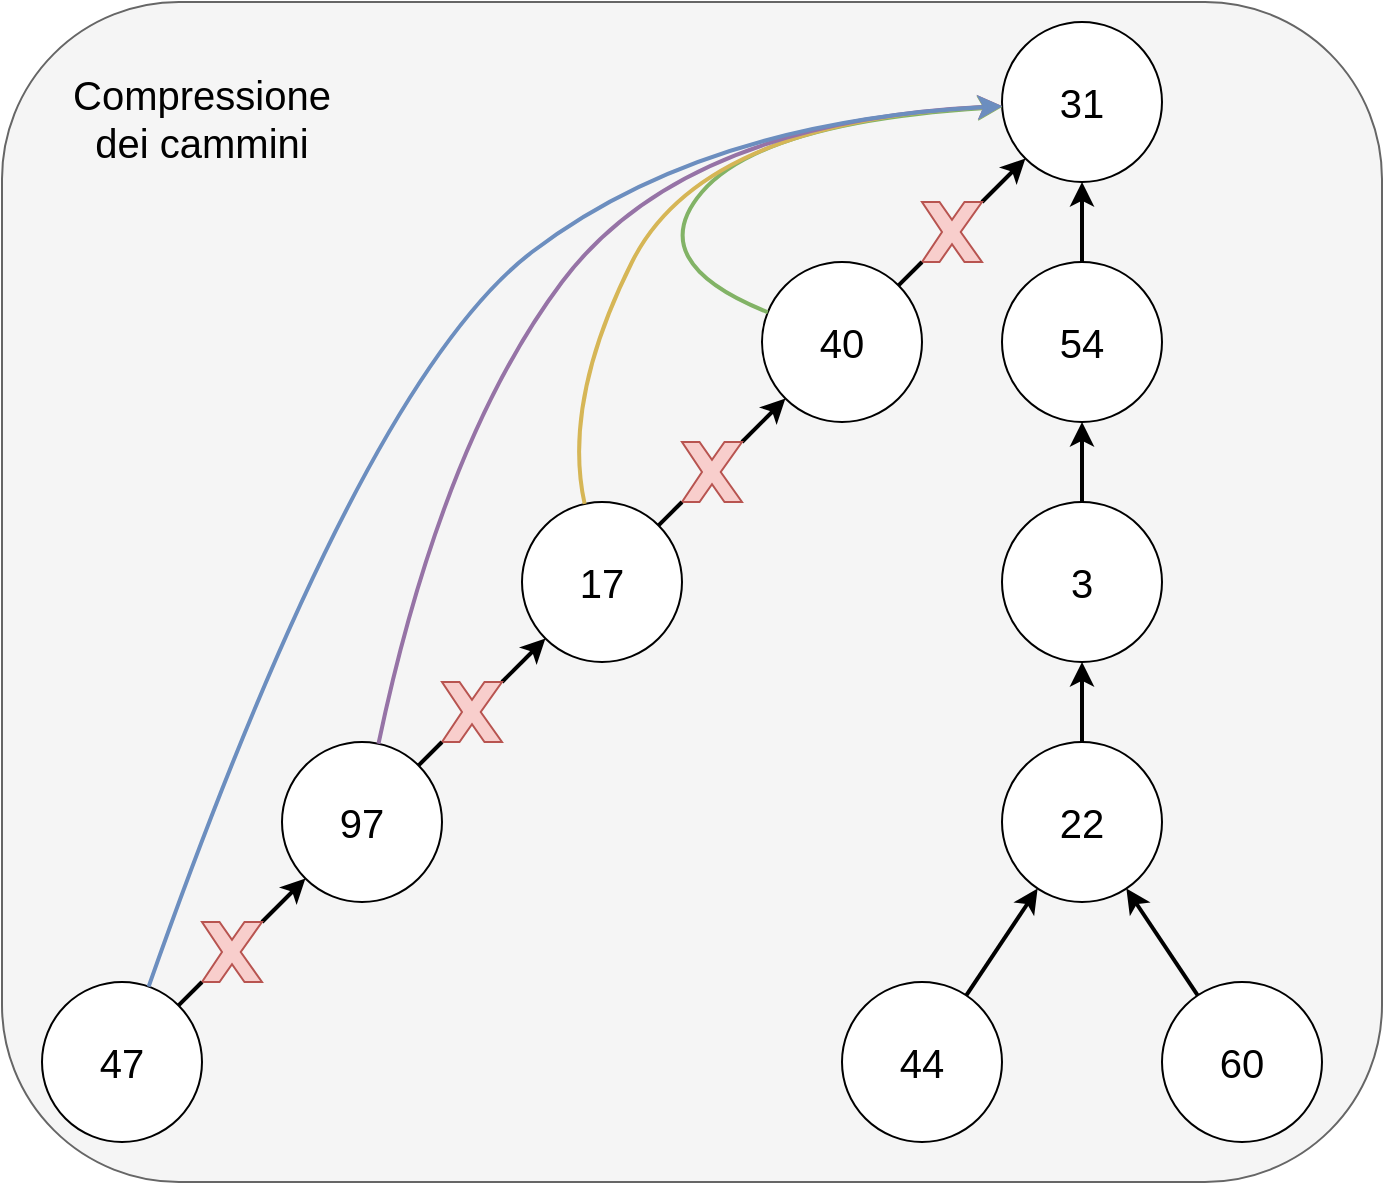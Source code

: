 <mxfile version="18.1.2" type="device"><diagram id="wwuY2fzmMhzjwgIrpU_7" name="Page-1"><mxGraphModel dx="758" dy="756" grid="1" gridSize="10" guides="1" tooltips="1" connect="1" arrows="1" fold="1" page="1" pageScale="1" pageWidth="850" pageHeight="1100" math="0" shadow="0"><root><mxCell id="0"/><mxCell id="1" parent="0"/><mxCell id="JtY8ln1ZvBQLXzFD67N4-19" value="" style="rounded=1;whiteSpace=wrap;html=1;fontSize=20;fillColor=#f5f5f5;fontColor=#333333;strokeColor=#666666;" vertex="1" parent="1"><mxGeometry x="60" y="70" width="690" height="590" as="geometry"/></mxCell><mxCell id="JtY8ln1ZvBQLXzFD67N4-1" value="31" style="ellipse;whiteSpace=wrap;html=1;aspect=fixed;fontSize=20;" vertex="1" parent="1"><mxGeometry x="560" y="80" width="80" height="80" as="geometry"/></mxCell><mxCell id="JtY8ln1ZvBQLXzFD67N4-2" value="17" style="ellipse;whiteSpace=wrap;html=1;aspect=fixed;fontSize=20;" vertex="1" parent="1"><mxGeometry x="320" y="320" width="80" height="80" as="geometry"/></mxCell><mxCell id="JtY8ln1ZvBQLXzFD67N4-3" value="40" style="ellipse;whiteSpace=wrap;html=1;aspect=fixed;fontSize=20;" vertex="1" parent="1"><mxGeometry x="440" y="200" width="80" height="80" as="geometry"/></mxCell><mxCell id="JtY8ln1ZvBQLXzFD67N4-5" value="" style="endArrow=classic;html=1;rounded=0;fontSize=20;strokeWidth=2;startArrow=none;" edge="1" parent="1" source="JtY8ln1ZvBQLXzFD67N4-43" target="JtY8ln1ZvBQLXzFD67N4-3"><mxGeometry width="50" height="50" relative="1" as="geometry"><mxPoint x="350" y="380" as="sourcePoint"/><mxPoint x="400" y="330" as="targetPoint"/></mxGeometry></mxCell><mxCell id="JtY8ln1ZvBQLXzFD67N4-6" value="" style="endArrow=classic;html=1;rounded=0;fontSize=20;strokeWidth=2;startArrow=none;" edge="1" parent="1" source="JtY8ln1ZvBQLXzFD67N4-45" target="JtY8ln1ZvBQLXzFD67N4-1"><mxGeometry width="50" height="50" relative="1" as="geometry"><mxPoint x="380" y="380" as="sourcePoint"/><mxPoint x="430" y="330" as="targetPoint"/></mxGeometry></mxCell><mxCell id="JtY8ln1ZvBQLXzFD67N4-8" value="54" style="ellipse;whiteSpace=wrap;html=1;aspect=fixed;fontSize=20;" vertex="1" parent="1"><mxGeometry x="560" y="200" width="80" height="80" as="geometry"/></mxCell><mxCell id="JtY8ln1ZvBQLXzFD67N4-9" value="3" style="ellipse;whiteSpace=wrap;html=1;aspect=fixed;fontSize=20;" vertex="1" parent="1"><mxGeometry x="560" y="320" width="80" height="80" as="geometry"/></mxCell><mxCell id="JtY8ln1ZvBQLXzFD67N4-10" value="22" style="ellipse;whiteSpace=wrap;html=1;aspect=fixed;fontSize=20;" vertex="1" parent="1"><mxGeometry x="560" y="440" width="80" height="80" as="geometry"/></mxCell><mxCell id="JtY8ln1ZvBQLXzFD67N4-11" value="60" style="ellipse;whiteSpace=wrap;html=1;aspect=fixed;fontSize=20;" vertex="1" parent="1"><mxGeometry x="640" y="560" width="80" height="80" as="geometry"/></mxCell><mxCell id="JtY8ln1ZvBQLXzFD67N4-12" value="" style="endArrow=classic;html=1;rounded=0;fontSize=20;strokeWidth=2;" edge="1" parent="1" source="JtY8ln1ZvBQLXzFD67N4-11" target="JtY8ln1ZvBQLXzFD67N4-10"><mxGeometry width="50" height="50" relative="1" as="geometry"><mxPoint x="560" y="560" as="sourcePoint"/><mxPoint x="610" y="510" as="targetPoint"/></mxGeometry></mxCell><mxCell id="JtY8ln1ZvBQLXzFD67N4-13" value="" style="endArrow=classic;html=1;rounded=0;fontSize=20;strokeWidth=2;" edge="1" parent="1" source="JtY8ln1ZvBQLXzFD67N4-9" target="JtY8ln1ZvBQLXzFD67N4-8"><mxGeometry width="50" height="50" relative="1" as="geometry"><mxPoint x="570" y="560" as="sourcePoint"/><mxPoint x="620" y="510" as="targetPoint"/></mxGeometry></mxCell><mxCell id="JtY8ln1ZvBQLXzFD67N4-14" value="" style="endArrow=classic;html=1;rounded=0;fontSize=20;strokeWidth=2;" edge="1" parent="1" source="JtY8ln1ZvBQLXzFD67N4-10" target="JtY8ln1ZvBQLXzFD67N4-9"><mxGeometry width="50" height="50" relative="1" as="geometry"><mxPoint x="580" y="530" as="sourcePoint"/><mxPoint x="630" y="480" as="targetPoint"/></mxGeometry></mxCell><mxCell id="JtY8ln1ZvBQLXzFD67N4-27" value="" style="endArrow=classic;html=1;rounded=0;fontSize=20;strokeWidth=2;" edge="1" parent="1" source="JtY8ln1ZvBQLXzFD67N4-8" target="JtY8ln1ZvBQLXzFD67N4-1"><mxGeometry width="50" height="50" relative="1" as="geometry"><mxPoint x="390" y="520" as="sourcePoint"/><mxPoint x="440" y="470" as="targetPoint"/></mxGeometry></mxCell><mxCell id="JtY8ln1ZvBQLXzFD67N4-28" value="97" style="ellipse;whiteSpace=wrap;html=1;aspect=fixed;labelBackgroundColor=none;fontSize=20;" vertex="1" parent="1"><mxGeometry x="200" y="440" width="80" height="80" as="geometry"/></mxCell><mxCell id="JtY8ln1ZvBQLXzFD67N4-29" value="47" style="ellipse;whiteSpace=wrap;html=1;aspect=fixed;labelBackgroundColor=none;fontSize=20;" vertex="1" parent="1"><mxGeometry x="80" y="560" width="80" height="80" as="geometry"/></mxCell><mxCell id="JtY8ln1ZvBQLXzFD67N4-30" value="44" style="ellipse;whiteSpace=wrap;html=1;aspect=fixed;labelBackgroundColor=none;fontSize=20;" vertex="1" parent="1"><mxGeometry x="480" y="560" width="80" height="80" as="geometry"/></mxCell><mxCell id="JtY8ln1ZvBQLXzFD67N4-31" value="" style="endArrow=classic;html=1;rounded=0;fontSize=20;strokeWidth=2;startArrow=none;" edge="1" parent="1" source="JtY8ln1ZvBQLXzFD67N4-41" target="JtY8ln1ZvBQLXzFD67N4-2"><mxGeometry width="50" height="50" relative="1" as="geometry"><mxPoint x="370" y="630" as="sourcePoint"/><mxPoint x="420" y="580" as="targetPoint"/></mxGeometry></mxCell><mxCell id="JtY8ln1ZvBQLXzFD67N4-32" value="" style="endArrow=classic;html=1;rounded=0;fontSize=20;strokeWidth=2;startArrow=none;" edge="1" parent="1" source="JtY8ln1ZvBQLXzFD67N4-39" target="JtY8ln1ZvBQLXzFD67N4-28"><mxGeometry width="50" height="50" relative="1" as="geometry"><mxPoint x="230" y="630" as="sourcePoint"/><mxPoint x="280" y="580" as="targetPoint"/></mxGeometry></mxCell><mxCell id="JtY8ln1ZvBQLXzFD67N4-33" value="" style="endArrow=classic;html=1;rounded=0;fontSize=20;strokeWidth=2;" edge="1" parent="1" source="JtY8ln1ZvBQLXzFD67N4-30" target="JtY8ln1ZvBQLXzFD67N4-10"><mxGeometry width="50" height="50" relative="1" as="geometry"><mxPoint x="440" y="540" as="sourcePoint"/><mxPoint x="490" y="490" as="targetPoint"/></mxGeometry></mxCell><mxCell id="JtY8ln1ZvBQLXzFD67N4-35" value="" style="curved=1;endArrow=classic;html=1;rounded=0;fontSize=20;strokeWidth=2;fillColor=#d5e8d4;strokeColor=#82b366;" edge="1" parent="1" source="JtY8ln1ZvBQLXzFD67N4-3" target="JtY8ln1ZvBQLXzFD67N4-1"><mxGeometry width="50" height="50" relative="1" as="geometry"><mxPoint x="330" y="200" as="sourcePoint"/><mxPoint x="380" y="150" as="targetPoint"/><Array as="points"><mxPoint x="380" y="200"/><mxPoint x="440" y="130"/></Array></mxGeometry></mxCell><mxCell id="JtY8ln1ZvBQLXzFD67N4-36" value="" style="curved=1;endArrow=classic;html=1;rounded=0;fontSize=20;strokeWidth=2;fillColor=#fff2cc;strokeColor=#d6b656;" edge="1" parent="1" source="JtY8ln1ZvBQLXzFD67N4-2" target="JtY8ln1ZvBQLXzFD67N4-1"><mxGeometry width="50" height="50" relative="1" as="geometry"><mxPoint x="190" y="250" as="sourcePoint"/><mxPoint x="307.217" y="147.351" as="targetPoint"/><Array as="points"><mxPoint x="340" y="270"/><mxPoint x="410" y="130"/></Array></mxGeometry></mxCell><mxCell id="JtY8ln1ZvBQLXzFD67N4-37" value="" style="curved=1;endArrow=classic;html=1;rounded=0;fontSize=20;strokeWidth=2;fillColor=#e1d5e7;strokeColor=#9673a6;" edge="1" parent="1" source="JtY8ln1ZvBQLXzFD67N4-28" target="JtY8ln1ZvBQLXzFD67N4-1"><mxGeometry width="50" height="50" relative="1" as="geometry"><mxPoint x="180" y="310" as="sourcePoint"/><mxPoint x="297.217" y="207.351" as="targetPoint"/><Array as="points"><mxPoint x="280" y="290"/><mxPoint x="400" y="130"/></Array></mxGeometry></mxCell><mxCell id="JtY8ln1ZvBQLXzFD67N4-38" value="" style="curved=1;endArrow=classic;html=1;rounded=0;fontSize=20;strokeWidth=2;fillColor=#dae8fc;strokeColor=#6c8ebf;" edge="1" parent="1" source="JtY8ln1ZvBQLXzFD67N4-29" target="JtY8ln1ZvBQLXzFD67N4-1"><mxGeometry width="50" height="50" relative="1" as="geometry"><mxPoint x="140" y="300" as="sourcePoint"/><mxPoint x="257.217" y="197.351" as="targetPoint"/><Array as="points"><mxPoint x="240" y="260"/><mxPoint x="410" y="130"/></Array></mxGeometry></mxCell><mxCell id="JtY8ln1ZvBQLXzFD67N4-39" value="" style="verticalLabelPosition=bottom;verticalAlign=top;html=1;shape=mxgraph.basic.x;labelBackgroundColor=none;fontSize=20;fillColor=#f8cecc;strokeColor=#b85450;" vertex="1" parent="1"><mxGeometry x="160" y="530" width="30" height="30" as="geometry"/></mxCell><mxCell id="JtY8ln1ZvBQLXzFD67N4-40" value="" style="endArrow=none;html=1;rounded=0;fontSize=20;strokeWidth=2;" edge="1" parent="1" source="JtY8ln1ZvBQLXzFD67N4-29" target="JtY8ln1ZvBQLXzFD67N4-39"><mxGeometry width="50" height="50" relative="1" as="geometry"><mxPoint x="148.284" y="571.716" as="sourcePoint"/><mxPoint x="211.716" y="508.284" as="targetPoint"/></mxGeometry></mxCell><mxCell id="JtY8ln1ZvBQLXzFD67N4-41" value="" style="verticalLabelPosition=bottom;verticalAlign=top;html=1;shape=mxgraph.basic.x;labelBackgroundColor=none;fontSize=20;fillColor=#f8cecc;strokeColor=#b85450;" vertex="1" parent="1"><mxGeometry x="280" y="410" width="30" height="30" as="geometry"/></mxCell><mxCell id="JtY8ln1ZvBQLXzFD67N4-42" value="" style="endArrow=none;html=1;rounded=0;fontSize=20;strokeWidth=2;" edge="1" parent="1" source="JtY8ln1ZvBQLXzFD67N4-28" target="JtY8ln1ZvBQLXzFD67N4-41"><mxGeometry width="50" height="50" relative="1" as="geometry"><mxPoint x="268.284" y="451.716" as="sourcePoint"/><mxPoint x="331.716" y="388.284" as="targetPoint"/></mxGeometry></mxCell><mxCell id="JtY8ln1ZvBQLXzFD67N4-43" value="" style="verticalLabelPosition=bottom;verticalAlign=top;html=1;shape=mxgraph.basic.x;labelBackgroundColor=none;fontSize=20;fillColor=#f8cecc;strokeColor=#b85450;" vertex="1" parent="1"><mxGeometry x="400" y="290" width="30" height="30" as="geometry"/></mxCell><mxCell id="JtY8ln1ZvBQLXzFD67N4-44" value="" style="endArrow=none;html=1;rounded=0;fontSize=20;strokeWidth=2;" edge="1" parent="1" source="JtY8ln1ZvBQLXzFD67N4-2" target="JtY8ln1ZvBQLXzFD67N4-43"><mxGeometry width="50" height="50" relative="1" as="geometry"><mxPoint x="388.284" y="331.716" as="sourcePoint"/><mxPoint x="451.716" y="268.284" as="targetPoint"/></mxGeometry></mxCell><mxCell id="JtY8ln1ZvBQLXzFD67N4-45" value="" style="verticalLabelPosition=bottom;verticalAlign=top;html=1;shape=mxgraph.basic.x;labelBackgroundColor=none;fontSize=20;fillColor=#f8cecc;strokeColor=#b85450;" vertex="1" parent="1"><mxGeometry x="520" y="170" width="30" height="30" as="geometry"/></mxCell><mxCell id="JtY8ln1ZvBQLXzFD67N4-46" value="" style="endArrow=none;html=1;rounded=0;fontSize=20;strokeWidth=2;" edge="1" parent="1" source="JtY8ln1ZvBQLXzFD67N4-3" target="JtY8ln1ZvBQLXzFD67N4-45"><mxGeometry width="50" height="50" relative="1" as="geometry"><mxPoint x="508.284" y="211.716" as="sourcePoint"/><mxPoint x="571.716" y="148.284" as="targetPoint"/></mxGeometry></mxCell><mxCell id="JtY8ln1ZvBQLXzFD67N4-47" value="Compressione dei cammini" style="text;html=1;strokeColor=none;fillColor=none;align=center;verticalAlign=middle;whiteSpace=wrap;rounded=0;labelBackgroundColor=none;fontSize=20;" vertex="1" parent="1"><mxGeometry x="80" y="95" width="160" height="65" as="geometry"/></mxCell></root></mxGraphModel></diagram></mxfile>